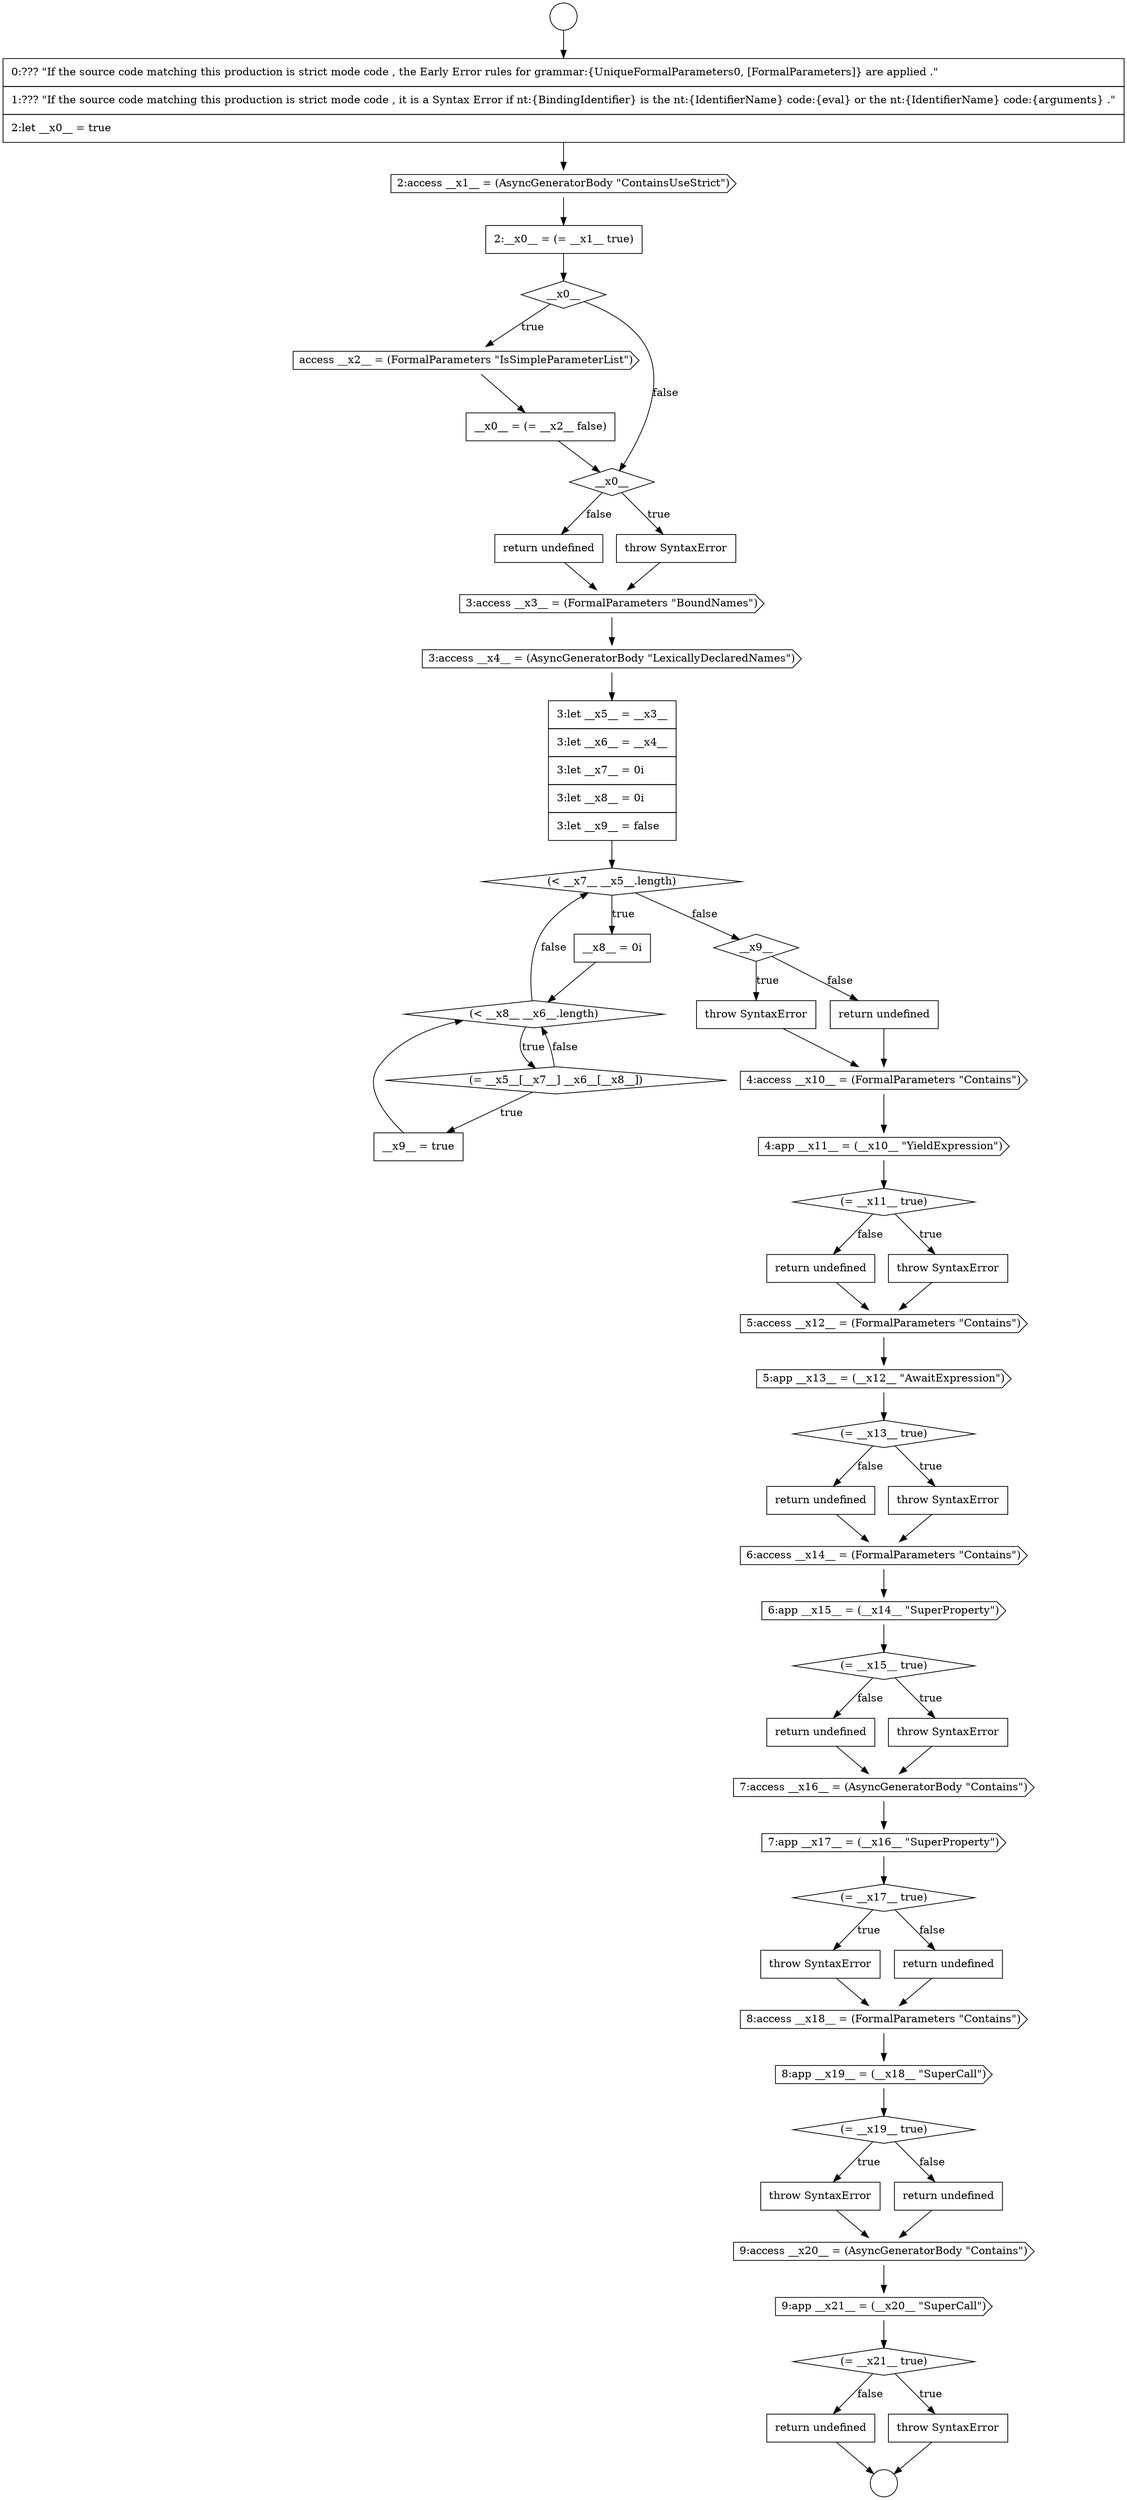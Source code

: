 digraph {
  node19521 [shape=diamond, label=<<font color="black">__x9__</font>> color="black" fillcolor="white" style=filled]
  node19525 [shape=cds, label=<<font color="black">4:app __x11__ = (__x10__ &quot;YieldExpression&quot;)</font>> color="black" fillcolor="white" style=filled]
  node19551 [shape=diamond, label=<<font color="black">(= __x21__ true)</font>> color="black" fillcolor="white" style=filled]
  node19515 [shape=none, margin=0, label=<<font color="black">
    <table border="0" cellborder="1" cellspacing="0" cellpadding="10">
      <tr><td align="left">3:let __x5__ = __x3__</td></tr>
      <tr><td align="left">3:let __x6__ = __x4__</td></tr>
      <tr><td align="left">3:let __x7__ = 0i</td></tr>
      <tr><td align="left">3:let __x8__ = 0i</td></tr>
      <tr><td align="left">3:let __x9__ = false</td></tr>
    </table>
  </font>> color="black" fillcolor="white" style=filled]
  node19530 [shape=cds, label=<<font color="black">5:app __x13__ = (__x12__ &quot;AwaitExpression&quot;)</font>> color="black" fillcolor="white" style=filled]
  node19542 [shape=none, margin=0, label=<<font color="black">
    <table border="0" cellborder="1" cellspacing="0" cellpadding="10">
      <tr><td align="left">throw SyntaxError</td></tr>
    </table>
  </font>> color="black" fillcolor="white" style=filled]
  node19531 [shape=diamond, label=<<font color="black">(= __x13__ true)</font>> color="black" fillcolor="white" style=filled]
  node19517 [shape=none, margin=0, label=<<font color="black">
    <table border="0" cellborder="1" cellspacing="0" cellpadding="10">
      <tr><td align="left">__x8__ = 0i</td></tr>
    </table>
  </font>> color="black" fillcolor="white" style=filled]
  node19528 [shape=none, margin=0, label=<<font color="black">
    <table border="0" cellborder="1" cellspacing="0" cellpadding="10">
      <tr><td align="left">return undefined</td></tr>
    </table>
  </font>> color="black" fillcolor="white" style=filled]
  node19540 [shape=cds, label=<<font color="black">7:app __x17__ = (__x16__ &quot;SuperProperty&quot;)</font>> color="black" fillcolor="white" style=filled]
  node19543 [shape=none, margin=0, label=<<font color="black">
    <table border="0" cellborder="1" cellspacing="0" cellpadding="10">
      <tr><td align="left">return undefined</td></tr>
    </table>
  </font>> color="black" fillcolor="white" style=filled]
  node19508 [shape=cds, label=<<font color="black">access __x2__ = (FormalParameters &quot;IsSimpleParameterList&quot;)</font>> color="black" fillcolor="white" style=filled]
  node19533 [shape=none, margin=0, label=<<font color="black">
    <table border="0" cellborder="1" cellspacing="0" cellpadding="10">
      <tr><td align="left">return undefined</td></tr>
    </table>
  </font>> color="black" fillcolor="white" style=filled]
  node19550 [shape=cds, label=<<font color="black">9:app __x21__ = (__x20__ &quot;SuperCall&quot;)</font>> color="black" fillcolor="white" style=filled]
  node19553 [shape=none, margin=0, label=<<font color="black">
    <table border="0" cellborder="1" cellspacing="0" cellpadding="10">
      <tr><td align="left">return undefined</td></tr>
    </table>
  </font>> color="black" fillcolor="white" style=filled]
  node19518 [shape=diamond, label=<<font color="black">(&lt; __x8__ __x6__.length)</font>> color="black" fillcolor="white" style=filled]
  node19544 [shape=cds, label=<<font color="black">8:access __x18__ = (FormalParameters &quot;Contains&quot;)</font>> color="black" fillcolor="white" style=filled]
  node19514 [shape=cds, label=<<font color="black">3:access __x4__ = (AsyncGeneratorBody &quot;LexicallyDeclaredNames&quot;)</font>> color="black" fillcolor="white" style=filled]
  node19546 [shape=diamond, label=<<font color="black">(= __x19__ true)</font>> color="black" fillcolor="white" style=filled]
  node19512 [shape=none, margin=0, label=<<font color="black">
    <table border="0" cellborder="1" cellspacing="0" cellpadding="10">
      <tr><td align="left">return undefined</td></tr>
    </table>
  </font>> color="black" fillcolor="white" style=filled]
  node19529 [shape=cds, label=<<font color="black">5:access __x12__ = (FormalParameters &quot;Contains&quot;)</font>> color="black" fillcolor="white" style=filled]
  node19502 [shape=circle label=" " color="black" fillcolor="white" style=filled]
  node19507 [shape=diamond, label=<<font color="black">__x0__</font>> color="black" fillcolor="white" style=filled]
  node19534 [shape=cds, label=<<font color="black">6:access __x14__ = (FormalParameters &quot;Contains&quot;)</font>> color="black" fillcolor="white" style=filled]
  node19524 [shape=cds, label=<<font color="black">4:access __x10__ = (FormalParameters &quot;Contains&quot;)</font>> color="black" fillcolor="white" style=filled]
  node19519 [shape=diamond, label=<<font color="black">(= __x5__[__x7__] __x6__[__x8__])</font>> color="black" fillcolor="white" style=filled]
  node19539 [shape=cds, label=<<font color="black">7:access __x16__ = (AsyncGeneratorBody &quot;Contains&quot;)</font>> color="black" fillcolor="white" style=filled]
  node19547 [shape=none, margin=0, label=<<font color="black">
    <table border="0" cellborder="1" cellspacing="0" cellpadding="10">
      <tr><td align="left">throw SyntaxError</td></tr>
    </table>
  </font>> color="black" fillcolor="white" style=filled]
  node19511 [shape=none, margin=0, label=<<font color="black">
    <table border="0" cellborder="1" cellspacing="0" cellpadding="10">
      <tr><td align="left">throw SyntaxError</td></tr>
    </table>
  </font>> color="black" fillcolor="white" style=filled]
  node19506 [shape=none, margin=0, label=<<font color="black">
    <table border="0" cellborder="1" cellspacing="0" cellpadding="10">
      <tr><td align="left">2:__x0__ = (= __x1__ true)</td></tr>
    </table>
  </font>> color="black" fillcolor="white" style=filled]
  node19520 [shape=none, margin=0, label=<<font color="black">
    <table border="0" cellborder="1" cellspacing="0" cellpadding="10">
      <tr><td align="left">__x9__ = true</td></tr>
    </table>
  </font>> color="black" fillcolor="white" style=filled]
  node19552 [shape=none, margin=0, label=<<font color="black">
    <table border="0" cellborder="1" cellspacing="0" cellpadding="10">
      <tr><td align="left">throw SyntaxError</td></tr>
    </table>
  </font>> color="black" fillcolor="white" style=filled]
  node19503 [shape=circle label=" " color="black" fillcolor="white" style=filled]
  node19523 [shape=none, margin=0, label=<<font color="black">
    <table border="0" cellborder="1" cellspacing="0" cellpadding="10">
      <tr><td align="left">return undefined</td></tr>
    </table>
  </font>> color="black" fillcolor="white" style=filled]
  node19538 [shape=none, margin=0, label=<<font color="black">
    <table border="0" cellborder="1" cellspacing="0" cellpadding="10">
      <tr><td align="left">return undefined</td></tr>
    </table>
  </font>> color="black" fillcolor="white" style=filled]
  node19548 [shape=none, margin=0, label=<<font color="black">
    <table border="0" cellborder="1" cellspacing="0" cellpadding="10">
      <tr><td align="left">return undefined</td></tr>
    </table>
  </font>> color="black" fillcolor="white" style=filled]
  node19510 [shape=diamond, label=<<font color="black">__x0__</font>> color="black" fillcolor="white" style=filled]
  node19516 [shape=diamond, label=<<font color="black">(&lt; __x7__ __x5__.length)</font>> color="black" fillcolor="white" style=filled]
  node19535 [shape=cds, label=<<font color="black">6:app __x15__ = (__x14__ &quot;SuperProperty&quot;)</font>> color="black" fillcolor="white" style=filled]
  node19549 [shape=cds, label=<<font color="black">9:access __x20__ = (AsyncGeneratorBody &quot;Contains&quot;)</font>> color="black" fillcolor="white" style=filled]
  node19527 [shape=none, margin=0, label=<<font color="black">
    <table border="0" cellborder="1" cellspacing="0" cellpadding="10">
      <tr><td align="left">throw SyntaxError</td></tr>
    </table>
  </font>> color="black" fillcolor="white" style=filled]
  node19536 [shape=diamond, label=<<font color="black">(= __x15__ true)</font>> color="black" fillcolor="white" style=filled]
  node19522 [shape=none, margin=0, label=<<font color="black">
    <table border="0" cellborder="1" cellspacing="0" cellpadding="10">
      <tr><td align="left">throw SyntaxError</td></tr>
    </table>
  </font>> color="black" fillcolor="white" style=filled]
  node19504 [shape=none, margin=0, label=<<font color="black">
    <table border="0" cellborder="1" cellspacing="0" cellpadding="10">
      <tr><td align="left">0:??? &quot;If the source code matching this production is strict mode code , the Early Error rules for grammar:{UniqueFormalParameters0, [FormalParameters]} are applied .&quot;</td></tr>
      <tr><td align="left">1:??? &quot;If the source code matching this production is strict mode code , it is a Syntax Error if nt:{BindingIdentifier} is the nt:{IdentifierName} code:{eval} or the nt:{IdentifierName} code:{arguments} .&quot;</td></tr>
      <tr><td align="left">2:let __x0__ = true</td></tr>
    </table>
  </font>> color="black" fillcolor="white" style=filled]
  node19537 [shape=none, margin=0, label=<<font color="black">
    <table border="0" cellborder="1" cellspacing="0" cellpadding="10">
      <tr><td align="left">throw SyntaxError</td></tr>
    </table>
  </font>> color="black" fillcolor="white" style=filled]
  node19505 [shape=cds, label=<<font color="black">2:access __x1__ = (AsyncGeneratorBody &quot;ContainsUseStrict&quot;)</font>> color="black" fillcolor="white" style=filled]
  node19532 [shape=none, margin=0, label=<<font color="black">
    <table border="0" cellborder="1" cellspacing="0" cellpadding="10">
      <tr><td align="left">throw SyntaxError</td></tr>
    </table>
  </font>> color="black" fillcolor="white" style=filled]
  node19526 [shape=diamond, label=<<font color="black">(= __x11__ true)</font>> color="black" fillcolor="white" style=filled]
  node19541 [shape=diamond, label=<<font color="black">(= __x17__ true)</font>> color="black" fillcolor="white" style=filled]
  node19509 [shape=none, margin=0, label=<<font color="black">
    <table border="0" cellborder="1" cellspacing="0" cellpadding="10">
      <tr><td align="left">__x0__ = (= __x2__ false)</td></tr>
    </table>
  </font>> color="black" fillcolor="white" style=filled]
  node19545 [shape=cds, label=<<font color="black">8:app __x19__ = (__x18__ &quot;SuperCall&quot;)</font>> color="black" fillcolor="white" style=filled]
  node19513 [shape=cds, label=<<font color="black">3:access __x3__ = (FormalParameters &quot;BoundNames&quot;)</font>> color="black" fillcolor="white" style=filled]
  node19553 -> node19503 [ color="black"]
  node19519 -> node19520 [label=<<font color="black">true</font>> color="black"]
  node19519 -> node19518 [label=<<font color="black">false</font>> color="black"]
  node19513 -> node19514 [ color="black"]
  node19540 -> node19541 [ color="black"]
  node19522 -> node19524 [ color="black"]
  node19525 -> node19526 [ color="black"]
  node19549 -> node19550 [ color="black"]
  node19543 -> node19544 [ color="black"]
  node19530 -> node19531 [ color="black"]
  node19551 -> node19552 [label=<<font color="black">true</font>> color="black"]
  node19551 -> node19553 [label=<<font color="black">false</font>> color="black"]
  node19534 -> node19535 [ color="black"]
  node19517 -> node19518 [ color="black"]
  node19509 -> node19510 [ color="black"]
  node19520 -> node19518 [ color="black"]
  node19506 -> node19507 [ color="black"]
  node19507 -> node19508 [label=<<font color="black">true</font>> color="black"]
  node19507 -> node19510 [label=<<font color="black">false</font>> color="black"]
  node19535 -> node19536 [ color="black"]
  node19531 -> node19532 [label=<<font color="black">true</font>> color="black"]
  node19531 -> node19533 [label=<<font color="black">false</font>> color="black"]
  node19505 -> node19506 [ color="black"]
  node19502 -> node19504 [ color="black"]
  node19524 -> node19525 [ color="black"]
  node19537 -> node19539 [ color="black"]
  node19539 -> node19540 [ color="black"]
  node19512 -> node19513 [ color="black"]
  node19510 -> node19511 [label=<<font color="black">true</font>> color="black"]
  node19510 -> node19512 [label=<<font color="black">false</font>> color="black"]
  node19508 -> node19509 [ color="black"]
  node19521 -> node19522 [label=<<font color="black">true</font>> color="black"]
  node19521 -> node19523 [label=<<font color="black">false</font>> color="black"]
  node19548 -> node19549 [ color="black"]
  node19552 -> node19503 [ color="black"]
  node19533 -> node19534 [ color="black"]
  node19536 -> node19537 [label=<<font color="black">true</font>> color="black"]
  node19536 -> node19538 [label=<<font color="black">false</font>> color="black"]
  node19523 -> node19524 [ color="black"]
  node19546 -> node19547 [label=<<font color="black">true</font>> color="black"]
  node19546 -> node19548 [label=<<font color="black">false</font>> color="black"]
  node19526 -> node19527 [label=<<font color="black">true</font>> color="black"]
  node19526 -> node19528 [label=<<font color="black">false</font>> color="black"]
  node19504 -> node19505 [ color="black"]
  node19511 -> node19513 [ color="black"]
  node19514 -> node19515 [ color="black"]
  node19529 -> node19530 [ color="black"]
  node19515 -> node19516 [ color="black"]
  node19542 -> node19544 [ color="black"]
  node19516 -> node19517 [label=<<font color="black">true</font>> color="black"]
  node19516 -> node19521 [label=<<font color="black">false</font>> color="black"]
  node19527 -> node19529 [ color="black"]
  node19538 -> node19539 [ color="black"]
  node19528 -> node19529 [ color="black"]
  node19550 -> node19551 [ color="black"]
  node19544 -> node19545 [ color="black"]
  node19541 -> node19542 [label=<<font color="black">true</font>> color="black"]
  node19541 -> node19543 [label=<<font color="black">false</font>> color="black"]
  node19518 -> node19519 [label=<<font color="black">true</font>> color="black"]
  node19518 -> node19516 [label=<<font color="black">false</font>> color="black"]
  node19545 -> node19546 [ color="black"]
  node19547 -> node19549 [ color="black"]
  node19532 -> node19534 [ color="black"]
}
